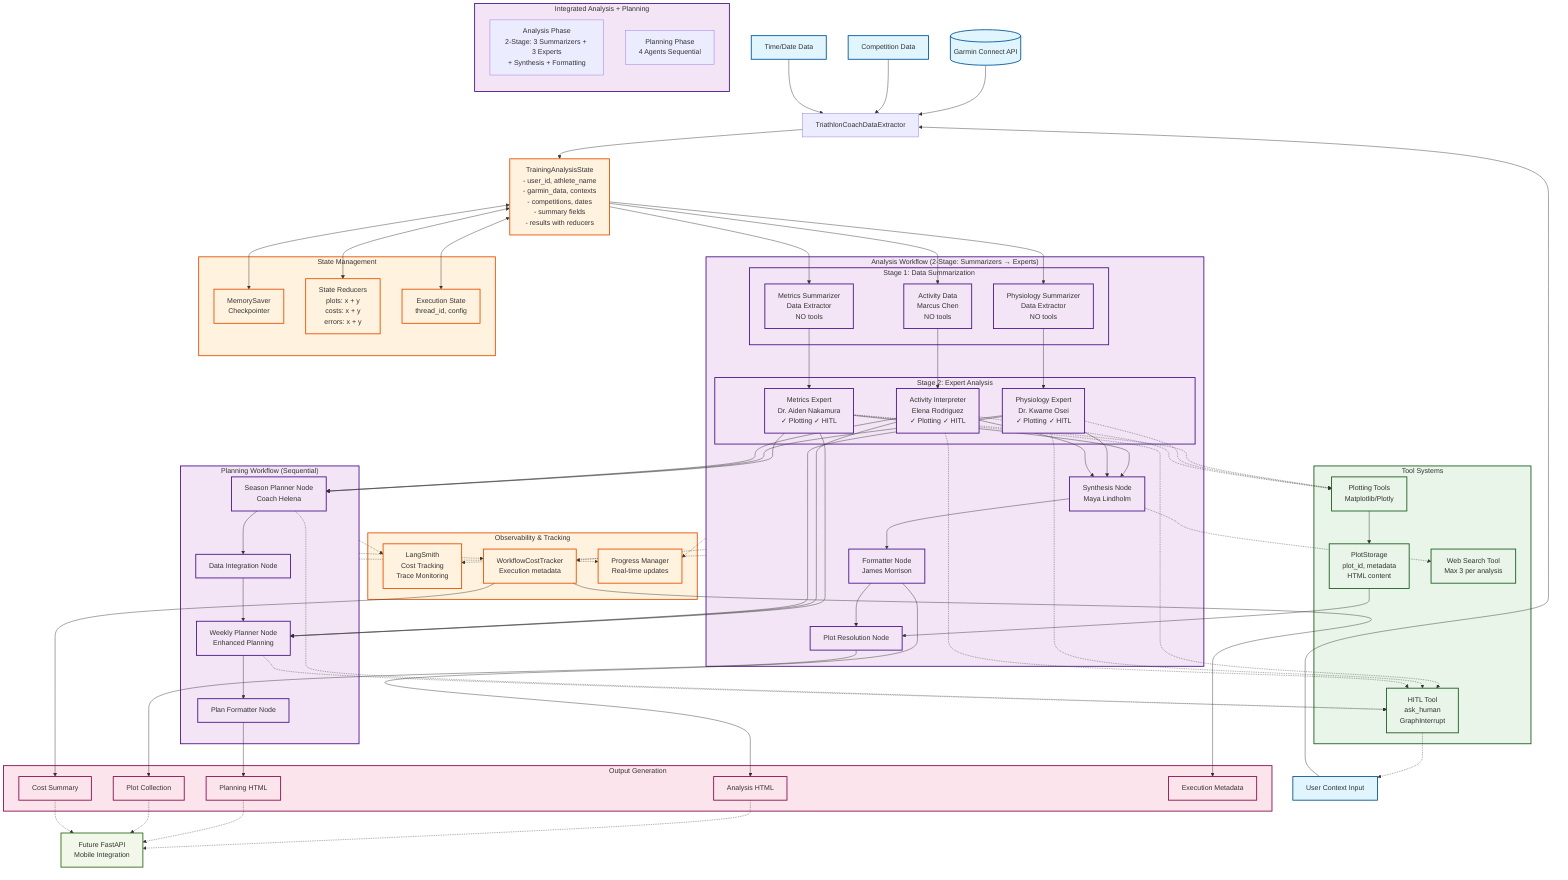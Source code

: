 flowchart TD
    %% Input Data Sources
    GC[(Garmin Connect API)]
    UC[User Context Input]
    CD[Competition Data]
    TD[Time/Date Data]

    %% Data Extraction Layer
    TDE[TriathlonCoachDataExtractor]

    %% LangGraph State Management
    TAS[TrainingAnalysisState<br/>- user_id, athlete_name<br/>- garmin_data, contexts<br/>- competitions, dates<br/>- summary fields<br/>- results with reducers]

    %% Analysis Workflow Nodes (2-Stage Architecture)
    subgraph AW ["Analysis Workflow (2-Stage: Summarizers → Experts)"]
        direction TB

        %% Stage 1: Parallel Data Summarization (No Tools)
        subgraph S1 ["Stage 1: Data Summarization"]
            MSN[Metrics Summarizer<br/>Data Extractor<br/>NO tools]
            PSN[Physiology Summarizer<br/>Data Extractor<br/>NO tools]
            ADN[Activity Data<br/>Marcus Chen<br/>NO tools]
        end

        %% Stage 2: Parallel Expert Analysis (With Tools)
        subgraph S2 ["Stage 2: Expert Analysis"]
            MEN[Metrics Expert<br/>Dr. Aiden Nakamura<br/>✓ Plotting ✓ HITL]
            PEN[Physiology Expert<br/>Dr. Kwame Osei<br/>✓ Plotting ✓ HITL]
            AIN[Activity Interpreter<br/>Elena Rodriguez<br/>✓ Plotting ✓ HITL]
        end

        %% Synthesis & Formatting
        SN[Synthesis Node<br/>Maya Lindholm]
        FN[Formatter Node<br/>James Morrison]
        PRN[Plot Resolution Node]
    end

    %% Planning Workflow Nodes
    subgraph PW ["Planning Workflow (Sequential)"]
        direction TB
        SPN[Season Planner Node<br/>Coach Helena]
        DIN[Data Integration Node]
        WPN[Weekly Planner Node<br/>Enhanced Planning]
        PFN[Plan Formatter Node]
    end

    %% Integrated Workflow
    subgraph IW ["Integrated Analysis + Planning"]
        direction TB
        IAW[Analysis Phase<br/>2-Stage: 3 Summarizers + 3 Experts<br/>+ Synthesis + Formatting]
        IPW[Planning Phase<br/>4 Agents Sequential]
    end

    %% Tool Systems
    subgraph TS ["Tool Systems"]
        PT[Plotting Tools<br/>Matplotlib/Plotly]
        PS[PlotStorage<br/>plot_id, metadata<br/>HTML content]
        HT[HITL Tool<br/>ask_human<br/>GraphInterrupt]
        WS[Web Search Tool<br/>Max 3 per analysis]
    end

    %% Cost & Progress Tracking
    subgraph CPT ["Observability & Tracking"]
        LS[LangSmith<br/>Cost Tracking<br/>Trace Monitoring]
        WCT[WorkflowCostTracker<br/>Execution metadata]
        PM[Progress Manager<br/>Real-time updates]
    end

    %% State Management & Storage
    subgraph SMS ["State Management"]
        MS[MemorySaver<br/>Checkpointer]
        SR[State Reducers<br/>plots: x + y<br/>costs: x + y<br/>errors: x + y]
        ES[Execution State<br/>thread_id, config]
    end

    %% Output Generation
    subgraph OG ["Output Generation"]
        AH[Analysis HTML]
        PH[Planning HTML]
        PC[Plot Collection]
        CS[Cost Summary]
        EM[Execution Metadata]
    end

    %% External Systems
    API[Future FastAPI<br/>Mobile Integration]

    %% Main Flow Connections
    GC --> TDE
    UC --> TDE
    CD --> TDE
    TD --> TDE

    TDE --> TAS

    %% Analysis Workflow Flow (2-Stage Architecture)
    %% Stage 1: Parallel Summarization
    TAS --> MSN
    TAS --> PSN
    TAS --> ADN

    %% Stage 2: Summarizers feed Experts
    MSN --> MEN
    PSN --> PEN
    ADN --> AIN

    %% Synthesis combines all expert outputs
    MEN --> SN
    PEN --> SN
    AIN --> SN
    SN --> FN
    FN --> PRN

    MEN --> SPN
    PEN --> SPN
    AIN --> SPN
    
    SPN --> DIN
    DIN --> WPN
    %% Weekly planner uses the three expert results directly
    MEN --> WPN
    AIN --> WPN
    PEN --> WPN
    WPN --> PFN
    
    %% Both branches converge at deferred finalizer (not shown, implicit END join)

    %% Tool Integration (Only Experts have tools)
    MEN -.-> PT
    MEN -.-> HT
    PEN -.-> PT
    PEN -.-> HT
    AIN -.-> PT
    AIN -.-> HT
    SN -.-> WS
    SPN -.-> HT
    WPN -.-> HT

    PT --> PS
    PS --> PRN
    HT -.-> UC

    %% State Management Integration
    TAS <--> MS
    TAS <--> SR
    TAS <--> ES

    %% Observability Integration
    AW -.-> LS
    PW -.-> LS
    AW -.-> WCT
    PW -.-> WCT
    AW -.-> PM
    PW -.-> PM

    %% Output Generation
    FN --> AH
    PFN --> PH
    PRN --> PC
    WCT --> CS
    WCT --> EM

    %% Final Delivery
    AH -.-> API
    PH -.-> API
    PC -.-> API
    CS -.-> API

    %% Styling
    classDef inputData fill:#e1f5fe,stroke:#01579b,stroke-width:2px
    classDef workflow fill:#f3e5f5,stroke:#4a148c,stroke-width:2px
    classDef tools fill:#e8f5e8,stroke:#1b5e20,stroke-width:2px
    classDef state fill:#fff3e0,stroke:#e65100,stroke-width:2px
    classDef output fill:#fce4ec,stroke:#880e4f,stroke-width:2px
    classDef external fill:#f1f8e9,stroke:#33691e,stroke-width:2px

    class GC,UC,CD,TD inputData
    class AW,PW,IW,MSN,PSN,ADN,MEN,PEN,AIN,SN,FN,PRN,SPN,DIN,WPN,PFN,S1,S2 workflow
    class TS,PT,PS,WS,HT tools
    class SMS,TAS,MS,SR,ES,CPT,LS,WCT,PM state
    class OG,AH,PH,PC,CS,EM output
    class API external